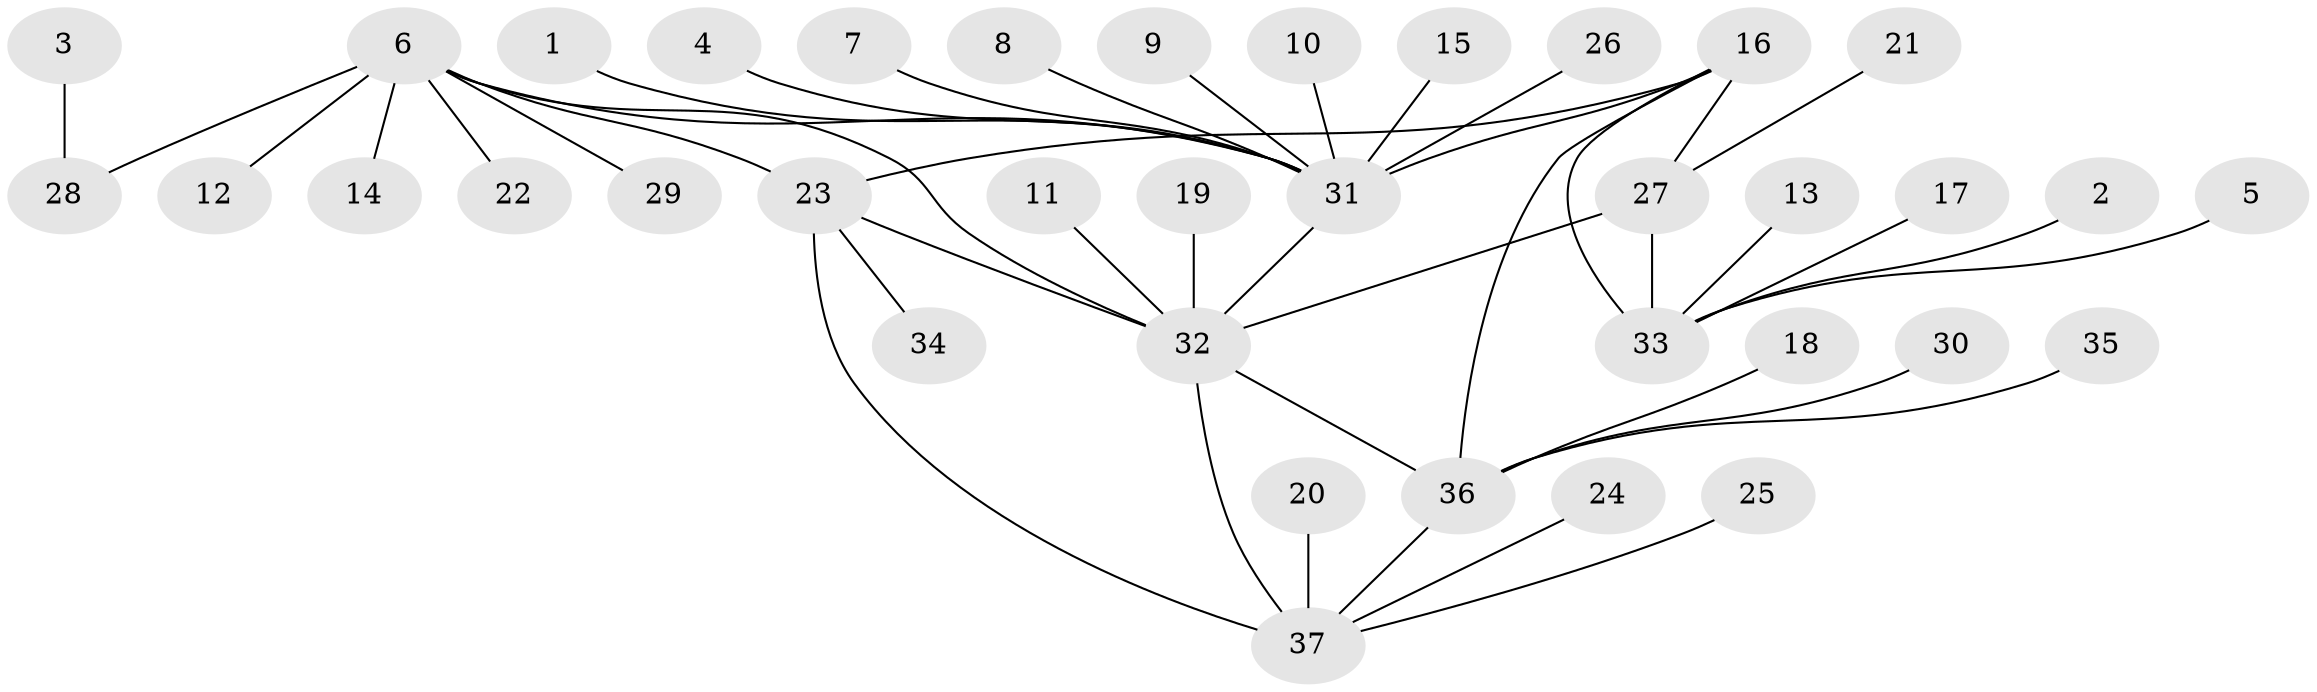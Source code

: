 // original degree distribution, {5: 0.04054054054054054, 10: 0.02702702702702703, 6: 0.04054054054054054, 12: 0.013513513513513514, 7: 0.013513513513513514, 3: 0.02702702702702703, 8: 0.04054054054054054, 4: 0.02702702702702703, 2: 0.17567567567567569, 1: 0.5945945945945946}
// Generated by graph-tools (version 1.1) at 2025/50/03/09/25 03:50:30]
// undirected, 37 vertices, 44 edges
graph export_dot {
graph [start="1"]
  node [color=gray90,style=filled];
  1;
  2;
  3;
  4;
  5;
  6;
  7;
  8;
  9;
  10;
  11;
  12;
  13;
  14;
  15;
  16;
  17;
  18;
  19;
  20;
  21;
  22;
  23;
  24;
  25;
  26;
  27;
  28;
  29;
  30;
  31;
  32;
  33;
  34;
  35;
  36;
  37;
  1 -- 31 [weight=1.0];
  2 -- 33 [weight=1.0];
  3 -- 28 [weight=1.0];
  4 -- 31 [weight=1.0];
  5 -- 33 [weight=1.0];
  6 -- 12 [weight=1.0];
  6 -- 14 [weight=1.0];
  6 -- 22 [weight=1.0];
  6 -- 23 [weight=1.0];
  6 -- 28 [weight=1.0];
  6 -- 29 [weight=1.0];
  6 -- 31 [weight=1.0];
  6 -- 32 [weight=2.0];
  7 -- 31 [weight=1.0];
  8 -- 31 [weight=1.0];
  9 -- 31 [weight=1.0];
  10 -- 31 [weight=1.0];
  11 -- 32 [weight=1.0];
  13 -- 33 [weight=1.0];
  15 -- 31 [weight=1.0];
  16 -- 23 [weight=1.0];
  16 -- 27 [weight=1.0];
  16 -- 31 [weight=2.0];
  16 -- 33 [weight=1.0];
  16 -- 36 [weight=1.0];
  17 -- 33 [weight=1.0];
  18 -- 36 [weight=1.0];
  19 -- 32 [weight=1.0];
  20 -- 37 [weight=1.0];
  21 -- 27 [weight=1.0];
  23 -- 32 [weight=2.0];
  23 -- 34 [weight=1.0];
  23 -- 37 [weight=1.0];
  24 -- 37 [weight=1.0];
  25 -- 37 [weight=1.0];
  26 -- 31 [weight=1.0];
  27 -- 32 [weight=2.0];
  27 -- 33 [weight=1.0];
  30 -- 36 [weight=1.0];
  31 -- 32 [weight=2.0];
  32 -- 36 [weight=1.0];
  32 -- 37 [weight=2.0];
  35 -- 36 [weight=1.0];
  36 -- 37 [weight=1.0];
}
